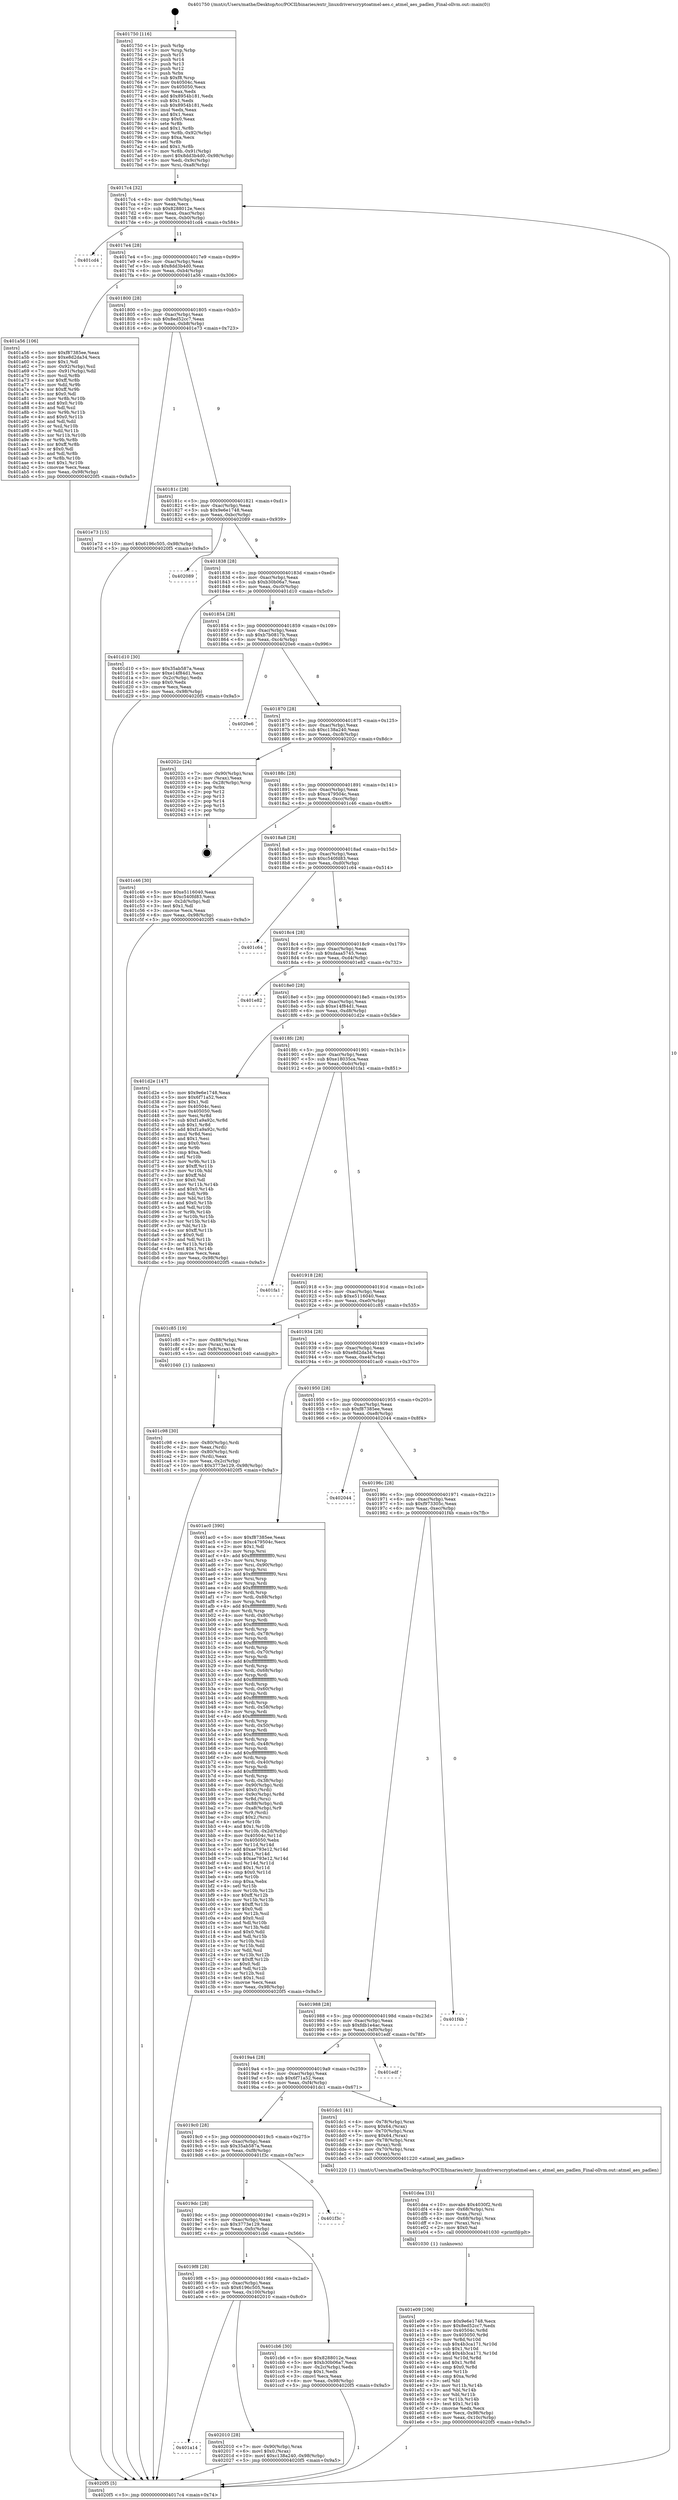 digraph "0x401750" {
  label = "0x401750 (/mnt/c/Users/mathe/Desktop/tcc/POCII/binaries/extr_linuxdriverscryptoatmel-aes.c_atmel_aes_padlen_Final-ollvm.out::main(0))"
  labelloc = "t"
  node[shape=record]

  Entry [label="",width=0.3,height=0.3,shape=circle,fillcolor=black,style=filled]
  "0x4017c4" [label="{
     0x4017c4 [32]\l
     | [instrs]\l
     &nbsp;&nbsp;0x4017c4 \<+6\>: mov -0x98(%rbp),%eax\l
     &nbsp;&nbsp;0x4017ca \<+2\>: mov %eax,%ecx\l
     &nbsp;&nbsp;0x4017cc \<+6\>: sub $0x8288012e,%ecx\l
     &nbsp;&nbsp;0x4017d2 \<+6\>: mov %eax,-0xac(%rbp)\l
     &nbsp;&nbsp;0x4017d8 \<+6\>: mov %ecx,-0xb0(%rbp)\l
     &nbsp;&nbsp;0x4017de \<+6\>: je 0000000000401cd4 \<main+0x584\>\l
  }"]
  "0x401cd4" [label="{
     0x401cd4\l
  }", style=dashed]
  "0x4017e4" [label="{
     0x4017e4 [28]\l
     | [instrs]\l
     &nbsp;&nbsp;0x4017e4 \<+5\>: jmp 00000000004017e9 \<main+0x99\>\l
     &nbsp;&nbsp;0x4017e9 \<+6\>: mov -0xac(%rbp),%eax\l
     &nbsp;&nbsp;0x4017ef \<+5\>: sub $0x8dd3b4d0,%eax\l
     &nbsp;&nbsp;0x4017f4 \<+6\>: mov %eax,-0xb4(%rbp)\l
     &nbsp;&nbsp;0x4017fa \<+6\>: je 0000000000401a56 \<main+0x306\>\l
  }"]
  Exit [label="",width=0.3,height=0.3,shape=circle,fillcolor=black,style=filled,peripheries=2]
  "0x401a56" [label="{
     0x401a56 [106]\l
     | [instrs]\l
     &nbsp;&nbsp;0x401a56 \<+5\>: mov $0xf87385ee,%eax\l
     &nbsp;&nbsp;0x401a5b \<+5\>: mov $0xe8d2da34,%ecx\l
     &nbsp;&nbsp;0x401a60 \<+2\>: mov $0x1,%dl\l
     &nbsp;&nbsp;0x401a62 \<+7\>: mov -0x92(%rbp),%sil\l
     &nbsp;&nbsp;0x401a69 \<+7\>: mov -0x91(%rbp),%dil\l
     &nbsp;&nbsp;0x401a70 \<+3\>: mov %sil,%r8b\l
     &nbsp;&nbsp;0x401a73 \<+4\>: xor $0xff,%r8b\l
     &nbsp;&nbsp;0x401a77 \<+3\>: mov %dil,%r9b\l
     &nbsp;&nbsp;0x401a7a \<+4\>: xor $0xff,%r9b\l
     &nbsp;&nbsp;0x401a7e \<+3\>: xor $0x0,%dl\l
     &nbsp;&nbsp;0x401a81 \<+3\>: mov %r8b,%r10b\l
     &nbsp;&nbsp;0x401a84 \<+4\>: and $0x0,%r10b\l
     &nbsp;&nbsp;0x401a88 \<+3\>: and %dl,%sil\l
     &nbsp;&nbsp;0x401a8b \<+3\>: mov %r9b,%r11b\l
     &nbsp;&nbsp;0x401a8e \<+4\>: and $0x0,%r11b\l
     &nbsp;&nbsp;0x401a92 \<+3\>: and %dl,%dil\l
     &nbsp;&nbsp;0x401a95 \<+3\>: or %sil,%r10b\l
     &nbsp;&nbsp;0x401a98 \<+3\>: or %dil,%r11b\l
     &nbsp;&nbsp;0x401a9b \<+3\>: xor %r11b,%r10b\l
     &nbsp;&nbsp;0x401a9e \<+3\>: or %r9b,%r8b\l
     &nbsp;&nbsp;0x401aa1 \<+4\>: xor $0xff,%r8b\l
     &nbsp;&nbsp;0x401aa5 \<+3\>: or $0x0,%dl\l
     &nbsp;&nbsp;0x401aa8 \<+3\>: and %dl,%r8b\l
     &nbsp;&nbsp;0x401aab \<+3\>: or %r8b,%r10b\l
     &nbsp;&nbsp;0x401aae \<+4\>: test $0x1,%r10b\l
     &nbsp;&nbsp;0x401ab2 \<+3\>: cmovne %ecx,%eax\l
     &nbsp;&nbsp;0x401ab5 \<+6\>: mov %eax,-0x98(%rbp)\l
     &nbsp;&nbsp;0x401abb \<+5\>: jmp 00000000004020f5 \<main+0x9a5\>\l
  }"]
  "0x401800" [label="{
     0x401800 [28]\l
     | [instrs]\l
     &nbsp;&nbsp;0x401800 \<+5\>: jmp 0000000000401805 \<main+0xb5\>\l
     &nbsp;&nbsp;0x401805 \<+6\>: mov -0xac(%rbp),%eax\l
     &nbsp;&nbsp;0x40180b \<+5\>: sub $0x8ed52cc7,%eax\l
     &nbsp;&nbsp;0x401810 \<+6\>: mov %eax,-0xb8(%rbp)\l
     &nbsp;&nbsp;0x401816 \<+6\>: je 0000000000401e73 \<main+0x723\>\l
  }"]
  "0x4020f5" [label="{
     0x4020f5 [5]\l
     | [instrs]\l
     &nbsp;&nbsp;0x4020f5 \<+5\>: jmp 00000000004017c4 \<main+0x74\>\l
  }"]
  "0x401750" [label="{
     0x401750 [116]\l
     | [instrs]\l
     &nbsp;&nbsp;0x401750 \<+1\>: push %rbp\l
     &nbsp;&nbsp;0x401751 \<+3\>: mov %rsp,%rbp\l
     &nbsp;&nbsp;0x401754 \<+2\>: push %r15\l
     &nbsp;&nbsp;0x401756 \<+2\>: push %r14\l
     &nbsp;&nbsp;0x401758 \<+2\>: push %r13\l
     &nbsp;&nbsp;0x40175a \<+2\>: push %r12\l
     &nbsp;&nbsp;0x40175c \<+1\>: push %rbx\l
     &nbsp;&nbsp;0x40175d \<+7\>: sub $0xf8,%rsp\l
     &nbsp;&nbsp;0x401764 \<+7\>: mov 0x40504c,%eax\l
     &nbsp;&nbsp;0x40176b \<+7\>: mov 0x405050,%ecx\l
     &nbsp;&nbsp;0x401772 \<+2\>: mov %eax,%edx\l
     &nbsp;&nbsp;0x401774 \<+6\>: add $0x8954b181,%edx\l
     &nbsp;&nbsp;0x40177a \<+3\>: sub $0x1,%edx\l
     &nbsp;&nbsp;0x40177d \<+6\>: sub $0x8954b181,%edx\l
     &nbsp;&nbsp;0x401783 \<+3\>: imul %edx,%eax\l
     &nbsp;&nbsp;0x401786 \<+3\>: and $0x1,%eax\l
     &nbsp;&nbsp;0x401789 \<+3\>: cmp $0x0,%eax\l
     &nbsp;&nbsp;0x40178c \<+4\>: sete %r8b\l
     &nbsp;&nbsp;0x401790 \<+4\>: and $0x1,%r8b\l
     &nbsp;&nbsp;0x401794 \<+7\>: mov %r8b,-0x92(%rbp)\l
     &nbsp;&nbsp;0x40179b \<+3\>: cmp $0xa,%ecx\l
     &nbsp;&nbsp;0x40179e \<+4\>: setl %r8b\l
     &nbsp;&nbsp;0x4017a2 \<+4\>: and $0x1,%r8b\l
     &nbsp;&nbsp;0x4017a6 \<+7\>: mov %r8b,-0x91(%rbp)\l
     &nbsp;&nbsp;0x4017ad \<+10\>: movl $0x8dd3b4d0,-0x98(%rbp)\l
     &nbsp;&nbsp;0x4017b7 \<+6\>: mov %edi,-0x9c(%rbp)\l
     &nbsp;&nbsp;0x4017bd \<+7\>: mov %rsi,-0xa8(%rbp)\l
  }"]
  "0x401a14" [label="{
     0x401a14\l
  }", style=dashed]
  "0x401e73" [label="{
     0x401e73 [15]\l
     | [instrs]\l
     &nbsp;&nbsp;0x401e73 \<+10\>: movl $0x6196c505,-0x98(%rbp)\l
     &nbsp;&nbsp;0x401e7d \<+5\>: jmp 00000000004020f5 \<main+0x9a5\>\l
  }"]
  "0x40181c" [label="{
     0x40181c [28]\l
     | [instrs]\l
     &nbsp;&nbsp;0x40181c \<+5\>: jmp 0000000000401821 \<main+0xd1\>\l
     &nbsp;&nbsp;0x401821 \<+6\>: mov -0xac(%rbp),%eax\l
     &nbsp;&nbsp;0x401827 \<+5\>: sub $0x9e6e1748,%eax\l
     &nbsp;&nbsp;0x40182c \<+6\>: mov %eax,-0xbc(%rbp)\l
     &nbsp;&nbsp;0x401832 \<+6\>: je 0000000000402089 \<main+0x939\>\l
  }"]
  "0x402010" [label="{
     0x402010 [28]\l
     | [instrs]\l
     &nbsp;&nbsp;0x402010 \<+7\>: mov -0x90(%rbp),%rax\l
     &nbsp;&nbsp;0x402017 \<+6\>: movl $0x0,(%rax)\l
     &nbsp;&nbsp;0x40201d \<+10\>: movl $0xc138a240,-0x98(%rbp)\l
     &nbsp;&nbsp;0x402027 \<+5\>: jmp 00000000004020f5 \<main+0x9a5\>\l
  }"]
  "0x402089" [label="{
     0x402089\l
  }", style=dashed]
  "0x401838" [label="{
     0x401838 [28]\l
     | [instrs]\l
     &nbsp;&nbsp;0x401838 \<+5\>: jmp 000000000040183d \<main+0xed\>\l
     &nbsp;&nbsp;0x40183d \<+6\>: mov -0xac(%rbp),%eax\l
     &nbsp;&nbsp;0x401843 \<+5\>: sub $0xb30b06a7,%eax\l
     &nbsp;&nbsp;0x401848 \<+6\>: mov %eax,-0xc0(%rbp)\l
     &nbsp;&nbsp;0x40184e \<+6\>: je 0000000000401d10 \<main+0x5c0\>\l
  }"]
  "0x401e09" [label="{
     0x401e09 [106]\l
     | [instrs]\l
     &nbsp;&nbsp;0x401e09 \<+5\>: mov $0x9e6e1748,%ecx\l
     &nbsp;&nbsp;0x401e0e \<+5\>: mov $0x8ed52cc7,%edx\l
     &nbsp;&nbsp;0x401e13 \<+8\>: mov 0x40504c,%r8d\l
     &nbsp;&nbsp;0x401e1b \<+8\>: mov 0x405050,%r9d\l
     &nbsp;&nbsp;0x401e23 \<+3\>: mov %r8d,%r10d\l
     &nbsp;&nbsp;0x401e26 \<+7\>: sub $0x4b3ca171,%r10d\l
     &nbsp;&nbsp;0x401e2d \<+4\>: sub $0x1,%r10d\l
     &nbsp;&nbsp;0x401e31 \<+7\>: add $0x4b3ca171,%r10d\l
     &nbsp;&nbsp;0x401e38 \<+4\>: imul %r10d,%r8d\l
     &nbsp;&nbsp;0x401e3c \<+4\>: and $0x1,%r8d\l
     &nbsp;&nbsp;0x401e40 \<+4\>: cmp $0x0,%r8d\l
     &nbsp;&nbsp;0x401e44 \<+4\>: sete %r11b\l
     &nbsp;&nbsp;0x401e48 \<+4\>: cmp $0xa,%r9d\l
     &nbsp;&nbsp;0x401e4c \<+3\>: setl %bl\l
     &nbsp;&nbsp;0x401e4f \<+3\>: mov %r11b,%r14b\l
     &nbsp;&nbsp;0x401e52 \<+3\>: and %bl,%r14b\l
     &nbsp;&nbsp;0x401e55 \<+3\>: xor %bl,%r11b\l
     &nbsp;&nbsp;0x401e58 \<+3\>: or %r11b,%r14b\l
     &nbsp;&nbsp;0x401e5b \<+4\>: test $0x1,%r14b\l
     &nbsp;&nbsp;0x401e5f \<+3\>: cmovne %edx,%ecx\l
     &nbsp;&nbsp;0x401e62 \<+6\>: mov %ecx,-0x98(%rbp)\l
     &nbsp;&nbsp;0x401e68 \<+6\>: mov %eax,-0x10c(%rbp)\l
     &nbsp;&nbsp;0x401e6e \<+5\>: jmp 00000000004020f5 \<main+0x9a5\>\l
  }"]
  "0x401d10" [label="{
     0x401d10 [30]\l
     | [instrs]\l
     &nbsp;&nbsp;0x401d10 \<+5\>: mov $0x35ab587a,%eax\l
     &nbsp;&nbsp;0x401d15 \<+5\>: mov $0xe14f84d1,%ecx\l
     &nbsp;&nbsp;0x401d1a \<+3\>: mov -0x2c(%rbp),%edx\l
     &nbsp;&nbsp;0x401d1d \<+3\>: cmp $0x0,%edx\l
     &nbsp;&nbsp;0x401d20 \<+3\>: cmove %ecx,%eax\l
     &nbsp;&nbsp;0x401d23 \<+6\>: mov %eax,-0x98(%rbp)\l
     &nbsp;&nbsp;0x401d29 \<+5\>: jmp 00000000004020f5 \<main+0x9a5\>\l
  }"]
  "0x401854" [label="{
     0x401854 [28]\l
     | [instrs]\l
     &nbsp;&nbsp;0x401854 \<+5\>: jmp 0000000000401859 \<main+0x109\>\l
     &nbsp;&nbsp;0x401859 \<+6\>: mov -0xac(%rbp),%eax\l
     &nbsp;&nbsp;0x40185f \<+5\>: sub $0xb7b0817b,%eax\l
     &nbsp;&nbsp;0x401864 \<+6\>: mov %eax,-0xc4(%rbp)\l
     &nbsp;&nbsp;0x40186a \<+6\>: je 00000000004020e6 \<main+0x996\>\l
  }"]
  "0x401dea" [label="{
     0x401dea [31]\l
     | [instrs]\l
     &nbsp;&nbsp;0x401dea \<+10\>: movabs $0x4030f2,%rdi\l
     &nbsp;&nbsp;0x401df4 \<+4\>: mov -0x68(%rbp),%rsi\l
     &nbsp;&nbsp;0x401df8 \<+3\>: mov %rax,(%rsi)\l
     &nbsp;&nbsp;0x401dfb \<+4\>: mov -0x68(%rbp),%rax\l
     &nbsp;&nbsp;0x401dff \<+3\>: mov (%rax),%rsi\l
     &nbsp;&nbsp;0x401e02 \<+2\>: mov $0x0,%al\l
     &nbsp;&nbsp;0x401e04 \<+5\>: call 0000000000401030 \<printf@plt\>\l
     | [calls]\l
     &nbsp;&nbsp;0x401030 \{1\} (unknown)\l
  }"]
  "0x4020e6" [label="{
     0x4020e6\l
  }", style=dashed]
  "0x401870" [label="{
     0x401870 [28]\l
     | [instrs]\l
     &nbsp;&nbsp;0x401870 \<+5\>: jmp 0000000000401875 \<main+0x125\>\l
     &nbsp;&nbsp;0x401875 \<+6\>: mov -0xac(%rbp),%eax\l
     &nbsp;&nbsp;0x40187b \<+5\>: sub $0xc138a240,%eax\l
     &nbsp;&nbsp;0x401880 \<+6\>: mov %eax,-0xc8(%rbp)\l
     &nbsp;&nbsp;0x401886 \<+6\>: je 000000000040202c \<main+0x8dc\>\l
  }"]
  "0x4019f8" [label="{
     0x4019f8 [28]\l
     | [instrs]\l
     &nbsp;&nbsp;0x4019f8 \<+5\>: jmp 00000000004019fd \<main+0x2ad\>\l
     &nbsp;&nbsp;0x4019fd \<+6\>: mov -0xac(%rbp),%eax\l
     &nbsp;&nbsp;0x401a03 \<+5\>: sub $0x6196c505,%eax\l
     &nbsp;&nbsp;0x401a08 \<+6\>: mov %eax,-0x100(%rbp)\l
     &nbsp;&nbsp;0x401a0e \<+6\>: je 0000000000402010 \<main+0x8c0\>\l
  }"]
  "0x40202c" [label="{
     0x40202c [24]\l
     | [instrs]\l
     &nbsp;&nbsp;0x40202c \<+7\>: mov -0x90(%rbp),%rax\l
     &nbsp;&nbsp;0x402033 \<+2\>: mov (%rax),%eax\l
     &nbsp;&nbsp;0x402035 \<+4\>: lea -0x28(%rbp),%rsp\l
     &nbsp;&nbsp;0x402039 \<+1\>: pop %rbx\l
     &nbsp;&nbsp;0x40203a \<+2\>: pop %r12\l
     &nbsp;&nbsp;0x40203c \<+2\>: pop %r13\l
     &nbsp;&nbsp;0x40203e \<+2\>: pop %r14\l
     &nbsp;&nbsp;0x402040 \<+2\>: pop %r15\l
     &nbsp;&nbsp;0x402042 \<+1\>: pop %rbp\l
     &nbsp;&nbsp;0x402043 \<+1\>: ret\l
  }"]
  "0x40188c" [label="{
     0x40188c [28]\l
     | [instrs]\l
     &nbsp;&nbsp;0x40188c \<+5\>: jmp 0000000000401891 \<main+0x141\>\l
     &nbsp;&nbsp;0x401891 \<+6\>: mov -0xac(%rbp),%eax\l
     &nbsp;&nbsp;0x401897 \<+5\>: sub $0xc479504c,%eax\l
     &nbsp;&nbsp;0x40189c \<+6\>: mov %eax,-0xcc(%rbp)\l
     &nbsp;&nbsp;0x4018a2 \<+6\>: je 0000000000401c46 \<main+0x4f6\>\l
  }"]
  "0x401cb6" [label="{
     0x401cb6 [30]\l
     | [instrs]\l
     &nbsp;&nbsp;0x401cb6 \<+5\>: mov $0x8288012e,%eax\l
     &nbsp;&nbsp;0x401cbb \<+5\>: mov $0xb30b06a7,%ecx\l
     &nbsp;&nbsp;0x401cc0 \<+3\>: mov -0x2c(%rbp),%edx\l
     &nbsp;&nbsp;0x401cc3 \<+3\>: cmp $0x1,%edx\l
     &nbsp;&nbsp;0x401cc6 \<+3\>: cmovl %ecx,%eax\l
     &nbsp;&nbsp;0x401cc9 \<+6\>: mov %eax,-0x98(%rbp)\l
     &nbsp;&nbsp;0x401ccf \<+5\>: jmp 00000000004020f5 \<main+0x9a5\>\l
  }"]
  "0x401c46" [label="{
     0x401c46 [30]\l
     | [instrs]\l
     &nbsp;&nbsp;0x401c46 \<+5\>: mov $0xe5116040,%eax\l
     &nbsp;&nbsp;0x401c4b \<+5\>: mov $0xc540fd83,%ecx\l
     &nbsp;&nbsp;0x401c50 \<+3\>: mov -0x2d(%rbp),%dl\l
     &nbsp;&nbsp;0x401c53 \<+3\>: test $0x1,%dl\l
     &nbsp;&nbsp;0x401c56 \<+3\>: cmovne %ecx,%eax\l
     &nbsp;&nbsp;0x401c59 \<+6\>: mov %eax,-0x98(%rbp)\l
     &nbsp;&nbsp;0x401c5f \<+5\>: jmp 00000000004020f5 \<main+0x9a5\>\l
  }"]
  "0x4018a8" [label="{
     0x4018a8 [28]\l
     | [instrs]\l
     &nbsp;&nbsp;0x4018a8 \<+5\>: jmp 00000000004018ad \<main+0x15d\>\l
     &nbsp;&nbsp;0x4018ad \<+6\>: mov -0xac(%rbp),%eax\l
     &nbsp;&nbsp;0x4018b3 \<+5\>: sub $0xc540fd83,%eax\l
     &nbsp;&nbsp;0x4018b8 \<+6\>: mov %eax,-0xd0(%rbp)\l
     &nbsp;&nbsp;0x4018be \<+6\>: je 0000000000401c64 \<main+0x514\>\l
  }"]
  "0x4019dc" [label="{
     0x4019dc [28]\l
     | [instrs]\l
     &nbsp;&nbsp;0x4019dc \<+5\>: jmp 00000000004019e1 \<main+0x291\>\l
     &nbsp;&nbsp;0x4019e1 \<+6\>: mov -0xac(%rbp),%eax\l
     &nbsp;&nbsp;0x4019e7 \<+5\>: sub $0x3773e129,%eax\l
     &nbsp;&nbsp;0x4019ec \<+6\>: mov %eax,-0xfc(%rbp)\l
     &nbsp;&nbsp;0x4019f2 \<+6\>: je 0000000000401cb6 \<main+0x566\>\l
  }"]
  "0x401c64" [label="{
     0x401c64\l
  }", style=dashed]
  "0x4018c4" [label="{
     0x4018c4 [28]\l
     | [instrs]\l
     &nbsp;&nbsp;0x4018c4 \<+5\>: jmp 00000000004018c9 \<main+0x179\>\l
     &nbsp;&nbsp;0x4018c9 \<+6\>: mov -0xac(%rbp),%eax\l
     &nbsp;&nbsp;0x4018cf \<+5\>: sub $0xdaaa5745,%eax\l
     &nbsp;&nbsp;0x4018d4 \<+6\>: mov %eax,-0xd4(%rbp)\l
     &nbsp;&nbsp;0x4018da \<+6\>: je 0000000000401e82 \<main+0x732\>\l
  }"]
  "0x401f3c" [label="{
     0x401f3c\l
  }", style=dashed]
  "0x401e82" [label="{
     0x401e82\l
  }", style=dashed]
  "0x4018e0" [label="{
     0x4018e0 [28]\l
     | [instrs]\l
     &nbsp;&nbsp;0x4018e0 \<+5\>: jmp 00000000004018e5 \<main+0x195\>\l
     &nbsp;&nbsp;0x4018e5 \<+6\>: mov -0xac(%rbp),%eax\l
     &nbsp;&nbsp;0x4018eb \<+5\>: sub $0xe14f84d1,%eax\l
     &nbsp;&nbsp;0x4018f0 \<+6\>: mov %eax,-0xd8(%rbp)\l
     &nbsp;&nbsp;0x4018f6 \<+6\>: je 0000000000401d2e \<main+0x5de\>\l
  }"]
  "0x4019c0" [label="{
     0x4019c0 [28]\l
     | [instrs]\l
     &nbsp;&nbsp;0x4019c0 \<+5\>: jmp 00000000004019c5 \<main+0x275\>\l
     &nbsp;&nbsp;0x4019c5 \<+6\>: mov -0xac(%rbp),%eax\l
     &nbsp;&nbsp;0x4019cb \<+5\>: sub $0x35ab587a,%eax\l
     &nbsp;&nbsp;0x4019d0 \<+6\>: mov %eax,-0xf8(%rbp)\l
     &nbsp;&nbsp;0x4019d6 \<+6\>: je 0000000000401f3c \<main+0x7ec\>\l
  }"]
  "0x401d2e" [label="{
     0x401d2e [147]\l
     | [instrs]\l
     &nbsp;&nbsp;0x401d2e \<+5\>: mov $0x9e6e1748,%eax\l
     &nbsp;&nbsp;0x401d33 \<+5\>: mov $0x6f71a52,%ecx\l
     &nbsp;&nbsp;0x401d38 \<+2\>: mov $0x1,%dl\l
     &nbsp;&nbsp;0x401d3a \<+7\>: mov 0x40504c,%esi\l
     &nbsp;&nbsp;0x401d41 \<+7\>: mov 0x405050,%edi\l
     &nbsp;&nbsp;0x401d48 \<+3\>: mov %esi,%r8d\l
     &nbsp;&nbsp;0x401d4b \<+7\>: sub $0xf1a9a92c,%r8d\l
     &nbsp;&nbsp;0x401d52 \<+4\>: sub $0x1,%r8d\l
     &nbsp;&nbsp;0x401d56 \<+7\>: add $0xf1a9a92c,%r8d\l
     &nbsp;&nbsp;0x401d5d \<+4\>: imul %r8d,%esi\l
     &nbsp;&nbsp;0x401d61 \<+3\>: and $0x1,%esi\l
     &nbsp;&nbsp;0x401d64 \<+3\>: cmp $0x0,%esi\l
     &nbsp;&nbsp;0x401d67 \<+4\>: sete %r9b\l
     &nbsp;&nbsp;0x401d6b \<+3\>: cmp $0xa,%edi\l
     &nbsp;&nbsp;0x401d6e \<+4\>: setl %r10b\l
     &nbsp;&nbsp;0x401d72 \<+3\>: mov %r9b,%r11b\l
     &nbsp;&nbsp;0x401d75 \<+4\>: xor $0xff,%r11b\l
     &nbsp;&nbsp;0x401d79 \<+3\>: mov %r10b,%bl\l
     &nbsp;&nbsp;0x401d7c \<+3\>: xor $0xff,%bl\l
     &nbsp;&nbsp;0x401d7f \<+3\>: xor $0x0,%dl\l
     &nbsp;&nbsp;0x401d82 \<+3\>: mov %r11b,%r14b\l
     &nbsp;&nbsp;0x401d85 \<+4\>: and $0x0,%r14b\l
     &nbsp;&nbsp;0x401d89 \<+3\>: and %dl,%r9b\l
     &nbsp;&nbsp;0x401d8c \<+3\>: mov %bl,%r15b\l
     &nbsp;&nbsp;0x401d8f \<+4\>: and $0x0,%r15b\l
     &nbsp;&nbsp;0x401d93 \<+3\>: and %dl,%r10b\l
     &nbsp;&nbsp;0x401d96 \<+3\>: or %r9b,%r14b\l
     &nbsp;&nbsp;0x401d99 \<+3\>: or %r10b,%r15b\l
     &nbsp;&nbsp;0x401d9c \<+3\>: xor %r15b,%r14b\l
     &nbsp;&nbsp;0x401d9f \<+3\>: or %bl,%r11b\l
     &nbsp;&nbsp;0x401da2 \<+4\>: xor $0xff,%r11b\l
     &nbsp;&nbsp;0x401da6 \<+3\>: or $0x0,%dl\l
     &nbsp;&nbsp;0x401da9 \<+3\>: and %dl,%r11b\l
     &nbsp;&nbsp;0x401dac \<+3\>: or %r11b,%r14b\l
     &nbsp;&nbsp;0x401daf \<+4\>: test $0x1,%r14b\l
     &nbsp;&nbsp;0x401db3 \<+3\>: cmovne %ecx,%eax\l
     &nbsp;&nbsp;0x401db6 \<+6\>: mov %eax,-0x98(%rbp)\l
     &nbsp;&nbsp;0x401dbc \<+5\>: jmp 00000000004020f5 \<main+0x9a5\>\l
  }"]
  "0x4018fc" [label="{
     0x4018fc [28]\l
     | [instrs]\l
     &nbsp;&nbsp;0x4018fc \<+5\>: jmp 0000000000401901 \<main+0x1b1\>\l
     &nbsp;&nbsp;0x401901 \<+6\>: mov -0xac(%rbp),%eax\l
     &nbsp;&nbsp;0x401907 \<+5\>: sub $0xe18035ca,%eax\l
     &nbsp;&nbsp;0x40190c \<+6\>: mov %eax,-0xdc(%rbp)\l
     &nbsp;&nbsp;0x401912 \<+6\>: je 0000000000401fa1 \<main+0x851\>\l
  }"]
  "0x401dc1" [label="{
     0x401dc1 [41]\l
     | [instrs]\l
     &nbsp;&nbsp;0x401dc1 \<+4\>: mov -0x78(%rbp),%rax\l
     &nbsp;&nbsp;0x401dc5 \<+7\>: movq $0x64,(%rax)\l
     &nbsp;&nbsp;0x401dcc \<+4\>: mov -0x70(%rbp),%rax\l
     &nbsp;&nbsp;0x401dd0 \<+7\>: movq $0x64,(%rax)\l
     &nbsp;&nbsp;0x401dd7 \<+4\>: mov -0x78(%rbp),%rax\l
     &nbsp;&nbsp;0x401ddb \<+3\>: mov (%rax),%rdi\l
     &nbsp;&nbsp;0x401dde \<+4\>: mov -0x70(%rbp),%rax\l
     &nbsp;&nbsp;0x401de2 \<+3\>: mov (%rax),%rsi\l
     &nbsp;&nbsp;0x401de5 \<+5\>: call 0000000000401220 \<atmel_aes_padlen\>\l
     | [calls]\l
     &nbsp;&nbsp;0x401220 \{1\} (/mnt/c/Users/mathe/Desktop/tcc/POCII/binaries/extr_linuxdriverscryptoatmel-aes.c_atmel_aes_padlen_Final-ollvm.out::atmel_aes_padlen)\l
  }"]
  "0x401fa1" [label="{
     0x401fa1\l
  }", style=dashed]
  "0x401918" [label="{
     0x401918 [28]\l
     | [instrs]\l
     &nbsp;&nbsp;0x401918 \<+5\>: jmp 000000000040191d \<main+0x1cd\>\l
     &nbsp;&nbsp;0x40191d \<+6\>: mov -0xac(%rbp),%eax\l
     &nbsp;&nbsp;0x401923 \<+5\>: sub $0xe5116040,%eax\l
     &nbsp;&nbsp;0x401928 \<+6\>: mov %eax,-0xe0(%rbp)\l
     &nbsp;&nbsp;0x40192e \<+6\>: je 0000000000401c85 \<main+0x535\>\l
  }"]
  "0x4019a4" [label="{
     0x4019a4 [28]\l
     | [instrs]\l
     &nbsp;&nbsp;0x4019a4 \<+5\>: jmp 00000000004019a9 \<main+0x259\>\l
     &nbsp;&nbsp;0x4019a9 \<+6\>: mov -0xac(%rbp),%eax\l
     &nbsp;&nbsp;0x4019af \<+5\>: sub $0x6f71a52,%eax\l
     &nbsp;&nbsp;0x4019b4 \<+6\>: mov %eax,-0xf4(%rbp)\l
     &nbsp;&nbsp;0x4019ba \<+6\>: je 0000000000401dc1 \<main+0x671\>\l
  }"]
  "0x401c85" [label="{
     0x401c85 [19]\l
     | [instrs]\l
     &nbsp;&nbsp;0x401c85 \<+7\>: mov -0x88(%rbp),%rax\l
     &nbsp;&nbsp;0x401c8c \<+3\>: mov (%rax),%rax\l
     &nbsp;&nbsp;0x401c8f \<+4\>: mov 0x8(%rax),%rdi\l
     &nbsp;&nbsp;0x401c93 \<+5\>: call 0000000000401040 \<atoi@plt\>\l
     | [calls]\l
     &nbsp;&nbsp;0x401040 \{1\} (unknown)\l
  }"]
  "0x401934" [label="{
     0x401934 [28]\l
     | [instrs]\l
     &nbsp;&nbsp;0x401934 \<+5\>: jmp 0000000000401939 \<main+0x1e9\>\l
     &nbsp;&nbsp;0x401939 \<+6\>: mov -0xac(%rbp),%eax\l
     &nbsp;&nbsp;0x40193f \<+5\>: sub $0xe8d2da34,%eax\l
     &nbsp;&nbsp;0x401944 \<+6\>: mov %eax,-0xe4(%rbp)\l
     &nbsp;&nbsp;0x40194a \<+6\>: je 0000000000401ac0 \<main+0x370\>\l
  }"]
  "0x401edf" [label="{
     0x401edf\l
  }", style=dashed]
  "0x401ac0" [label="{
     0x401ac0 [390]\l
     | [instrs]\l
     &nbsp;&nbsp;0x401ac0 \<+5\>: mov $0xf87385ee,%eax\l
     &nbsp;&nbsp;0x401ac5 \<+5\>: mov $0xc479504c,%ecx\l
     &nbsp;&nbsp;0x401aca \<+2\>: mov $0x1,%dl\l
     &nbsp;&nbsp;0x401acc \<+3\>: mov %rsp,%rsi\l
     &nbsp;&nbsp;0x401acf \<+4\>: add $0xfffffffffffffff0,%rsi\l
     &nbsp;&nbsp;0x401ad3 \<+3\>: mov %rsi,%rsp\l
     &nbsp;&nbsp;0x401ad6 \<+7\>: mov %rsi,-0x90(%rbp)\l
     &nbsp;&nbsp;0x401add \<+3\>: mov %rsp,%rsi\l
     &nbsp;&nbsp;0x401ae0 \<+4\>: add $0xfffffffffffffff0,%rsi\l
     &nbsp;&nbsp;0x401ae4 \<+3\>: mov %rsi,%rsp\l
     &nbsp;&nbsp;0x401ae7 \<+3\>: mov %rsp,%rdi\l
     &nbsp;&nbsp;0x401aea \<+4\>: add $0xfffffffffffffff0,%rdi\l
     &nbsp;&nbsp;0x401aee \<+3\>: mov %rdi,%rsp\l
     &nbsp;&nbsp;0x401af1 \<+7\>: mov %rdi,-0x88(%rbp)\l
     &nbsp;&nbsp;0x401af8 \<+3\>: mov %rsp,%rdi\l
     &nbsp;&nbsp;0x401afb \<+4\>: add $0xfffffffffffffff0,%rdi\l
     &nbsp;&nbsp;0x401aff \<+3\>: mov %rdi,%rsp\l
     &nbsp;&nbsp;0x401b02 \<+4\>: mov %rdi,-0x80(%rbp)\l
     &nbsp;&nbsp;0x401b06 \<+3\>: mov %rsp,%rdi\l
     &nbsp;&nbsp;0x401b09 \<+4\>: add $0xfffffffffffffff0,%rdi\l
     &nbsp;&nbsp;0x401b0d \<+3\>: mov %rdi,%rsp\l
     &nbsp;&nbsp;0x401b10 \<+4\>: mov %rdi,-0x78(%rbp)\l
     &nbsp;&nbsp;0x401b14 \<+3\>: mov %rsp,%rdi\l
     &nbsp;&nbsp;0x401b17 \<+4\>: add $0xfffffffffffffff0,%rdi\l
     &nbsp;&nbsp;0x401b1b \<+3\>: mov %rdi,%rsp\l
     &nbsp;&nbsp;0x401b1e \<+4\>: mov %rdi,-0x70(%rbp)\l
     &nbsp;&nbsp;0x401b22 \<+3\>: mov %rsp,%rdi\l
     &nbsp;&nbsp;0x401b25 \<+4\>: add $0xfffffffffffffff0,%rdi\l
     &nbsp;&nbsp;0x401b29 \<+3\>: mov %rdi,%rsp\l
     &nbsp;&nbsp;0x401b2c \<+4\>: mov %rdi,-0x68(%rbp)\l
     &nbsp;&nbsp;0x401b30 \<+3\>: mov %rsp,%rdi\l
     &nbsp;&nbsp;0x401b33 \<+4\>: add $0xfffffffffffffff0,%rdi\l
     &nbsp;&nbsp;0x401b37 \<+3\>: mov %rdi,%rsp\l
     &nbsp;&nbsp;0x401b3a \<+4\>: mov %rdi,-0x60(%rbp)\l
     &nbsp;&nbsp;0x401b3e \<+3\>: mov %rsp,%rdi\l
     &nbsp;&nbsp;0x401b41 \<+4\>: add $0xfffffffffffffff0,%rdi\l
     &nbsp;&nbsp;0x401b45 \<+3\>: mov %rdi,%rsp\l
     &nbsp;&nbsp;0x401b48 \<+4\>: mov %rdi,-0x58(%rbp)\l
     &nbsp;&nbsp;0x401b4c \<+3\>: mov %rsp,%rdi\l
     &nbsp;&nbsp;0x401b4f \<+4\>: add $0xfffffffffffffff0,%rdi\l
     &nbsp;&nbsp;0x401b53 \<+3\>: mov %rdi,%rsp\l
     &nbsp;&nbsp;0x401b56 \<+4\>: mov %rdi,-0x50(%rbp)\l
     &nbsp;&nbsp;0x401b5a \<+3\>: mov %rsp,%rdi\l
     &nbsp;&nbsp;0x401b5d \<+4\>: add $0xfffffffffffffff0,%rdi\l
     &nbsp;&nbsp;0x401b61 \<+3\>: mov %rdi,%rsp\l
     &nbsp;&nbsp;0x401b64 \<+4\>: mov %rdi,-0x48(%rbp)\l
     &nbsp;&nbsp;0x401b68 \<+3\>: mov %rsp,%rdi\l
     &nbsp;&nbsp;0x401b6b \<+4\>: add $0xfffffffffffffff0,%rdi\l
     &nbsp;&nbsp;0x401b6f \<+3\>: mov %rdi,%rsp\l
     &nbsp;&nbsp;0x401b72 \<+4\>: mov %rdi,-0x40(%rbp)\l
     &nbsp;&nbsp;0x401b76 \<+3\>: mov %rsp,%rdi\l
     &nbsp;&nbsp;0x401b79 \<+4\>: add $0xfffffffffffffff0,%rdi\l
     &nbsp;&nbsp;0x401b7d \<+3\>: mov %rdi,%rsp\l
     &nbsp;&nbsp;0x401b80 \<+4\>: mov %rdi,-0x38(%rbp)\l
     &nbsp;&nbsp;0x401b84 \<+7\>: mov -0x90(%rbp),%rdi\l
     &nbsp;&nbsp;0x401b8b \<+6\>: movl $0x0,(%rdi)\l
     &nbsp;&nbsp;0x401b91 \<+7\>: mov -0x9c(%rbp),%r8d\l
     &nbsp;&nbsp;0x401b98 \<+3\>: mov %r8d,(%rsi)\l
     &nbsp;&nbsp;0x401b9b \<+7\>: mov -0x88(%rbp),%rdi\l
     &nbsp;&nbsp;0x401ba2 \<+7\>: mov -0xa8(%rbp),%r9\l
     &nbsp;&nbsp;0x401ba9 \<+3\>: mov %r9,(%rdi)\l
     &nbsp;&nbsp;0x401bac \<+3\>: cmpl $0x2,(%rsi)\l
     &nbsp;&nbsp;0x401baf \<+4\>: setne %r10b\l
     &nbsp;&nbsp;0x401bb3 \<+4\>: and $0x1,%r10b\l
     &nbsp;&nbsp;0x401bb7 \<+4\>: mov %r10b,-0x2d(%rbp)\l
     &nbsp;&nbsp;0x401bbb \<+8\>: mov 0x40504c,%r11d\l
     &nbsp;&nbsp;0x401bc3 \<+7\>: mov 0x405050,%ebx\l
     &nbsp;&nbsp;0x401bca \<+3\>: mov %r11d,%r14d\l
     &nbsp;&nbsp;0x401bcd \<+7\>: add $0xae793e12,%r14d\l
     &nbsp;&nbsp;0x401bd4 \<+4\>: sub $0x1,%r14d\l
     &nbsp;&nbsp;0x401bd8 \<+7\>: sub $0xae793e12,%r14d\l
     &nbsp;&nbsp;0x401bdf \<+4\>: imul %r14d,%r11d\l
     &nbsp;&nbsp;0x401be3 \<+4\>: and $0x1,%r11d\l
     &nbsp;&nbsp;0x401be7 \<+4\>: cmp $0x0,%r11d\l
     &nbsp;&nbsp;0x401beb \<+4\>: sete %r10b\l
     &nbsp;&nbsp;0x401bef \<+3\>: cmp $0xa,%ebx\l
     &nbsp;&nbsp;0x401bf2 \<+4\>: setl %r15b\l
     &nbsp;&nbsp;0x401bf6 \<+3\>: mov %r10b,%r12b\l
     &nbsp;&nbsp;0x401bf9 \<+4\>: xor $0xff,%r12b\l
     &nbsp;&nbsp;0x401bfd \<+3\>: mov %r15b,%r13b\l
     &nbsp;&nbsp;0x401c00 \<+4\>: xor $0xff,%r13b\l
     &nbsp;&nbsp;0x401c04 \<+3\>: xor $0x0,%dl\l
     &nbsp;&nbsp;0x401c07 \<+3\>: mov %r12b,%sil\l
     &nbsp;&nbsp;0x401c0a \<+4\>: and $0x0,%sil\l
     &nbsp;&nbsp;0x401c0e \<+3\>: and %dl,%r10b\l
     &nbsp;&nbsp;0x401c11 \<+3\>: mov %r13b,%dil\l
     &nbsp;&nbsp;0x401c14 \<+4\>: and $0x0,%dil\l
     &nbsp;&nbsp;0x401c18 \<+3\>: and %dl,%r15b\l
     &nbsp;&nbsp;0x401c1b \<+3\>: or %r10b,%sil\l
     &nbsp;&nbsp;0x401c1e \<+3\>: or %r15b,%dil\l
     &nbsp;&nbsp;0x401c21 \<+3\>: xor %dil,%sil\l
     &nbsp;&nbsp;0x401c24 \<+3\>: or %r13b,%r12b\l
     &nbsp;&nbsp;0x401c27 \<+4\>: xor $0xff,%r12b\l
     &nbsp;&nbsp;0x401c2b \<+3\>: or $0x0,%dl\l
     &nbsp;&nbsp;0x401c2e \<+3\>: and %dl,%r12b\l
     &nbsp;&nbsp;0x401c31 \<+3\>: or %r12b,%sil\l
     &nbsp;&nbsp;0x401c34 \<+4\>: test $0x1,%sil\l
     &nbsp;&nbsp;0x401c38 \<+3\>: cmovne %ecx,%eax\l
     &nbsp;&nbsp;0x401c3b \<+6\>: mov %eax,-0x98(%rbp)\l
     &nbsp;&nbsp;0x401c41 \<+5\>: jmp 00000000004020f5 \<main+0x9a5\>\l
  }"]
  "0x401950" [label="{
     0x401950 [28]\l
     | [instrs]\l
     &nbsp;&nbsp;0x401950 \<+5\>: jmp 0000000000401955 \<main+0x205\>\l
     &nbsp;&nbsp;0x401955 \<+6\>: mov -0xac(%rbp),%eax\l
     &nbsp;&nbsp;0x40195b \<+5\>: sub $0xf87385ee,%eax\l
     &nbsp;&nbsp;0x401960 \<+6\>: mov %eax,-0xe8(%rbp)\l
     &nbsp;&nbsp;0x401966 \<+6\>: je 0000000000402044 \<main+0x8f4\>\l
  }"]
  "0x401988" [label="{
     0x401988 [28]\l
     | [instrs]\l
     &nbsp;&nbsp;0x401988 \<+5\>: jmp 000000000040198d \<main+0x23d\>\l
     &nbsp;&nbsp;0x40198d \<+6\>: mov -0xac(%rbp),%eax\l
     &nbsp;&nbsp;0x401993 \<+5\>: sub $0xfdb1e4ac,%eax\l
     &nbsp;&nbsp;0x401998 \<+6\>: mov %eax,-0xf0(%rbp)\l
     &nbsp;&nbsp;0x40199e \<+6\>: je 0000000000401edf \<main+0x78f\>\l
  }"]
  "0x401c98" [label="{
     0x401c98 [30]\l
     | [instrs]\l
     &nbsp;&nbsp;0x401c98 \<+4\>: mov -0x80(%rbp),%rdi\l
     &nbsp;&nbsp;0x401c9c \<+2\>: mov %eax,(%rdi)\l
     &nbsp;&nbsp;0x401c9e \<+4\>: mov -0x80(%rbp),%rdi\l
     &nbsp;&nbsp;0x401ca2 \<+2\>: mov (%rdi),%eax\l
     &nbsp;&nbsp;0x401ca4 \<+3\>: mov %eax,-0x2c(%rbp)\l
     &nbsp;&nbsp;0x401ca7 \<+10\>: movl $0x3773e129,-0x98(%rbp)\l
     &nbsp;&nbsp;0x401cb1 \<+5\>: jmp 00000000004020f5 \<main+0x9a5\>\l
  }"]
  "0x401f4b" [label="{
     0x401f4b\l
  }", style=dashed]
  "0x402044" [label="{
     0x402044\l
  }", style=dashed]
  "0x40196c" [label="{
     0x40196c [28]\l
     | [instrs]\l
     &nbsp;&nbsp;0x40196c \<+5\>: jmp 0000000000401971 \<main+0x221\>\l
     &nbsp;&nbsp;0x401971 \<+6\>: mov -0xac(%rbp),%eax\l
     &nbsp;&nbsp;0x401977 \<+5\>: sub $0xf973305c,%eax\l
     &nbsp;&nbsp;0x40197c \<+6\>: mov %eax,-0xec(%rbp)\l
     &nbsp;&nbsp;0x401982 \<+6\>: je 0000000000401f4b \<main+0x7fb\>\l
  }"]
  Entry -> "0x401750" [label=" 1"]
  "0x4017c4" -> "0x401cd4" [label=" 0"]
  "0x4017c4" -> "0x4017e4" [label=" 11"]
  "0x40202c" -> Exit [label=" 1"]
  "0x4017e4" -> "0x401a56" [label=" 1"]
  "0x4017e4" -> "0x401800" [label=" 10"]
  "0x401a56" -> "0x4020f5" [label=" 1"]
  "0x401750" -> "0x4017c4" [label=" 1"]
  "0x4020f5" -> "0x4017c4" [label=" 10"]
  "0x402010" -> "0x4020f5" [label=" 1"]
  "0x401800" -> "0x401e73" [label=" 1"]
  "0x401800" -> "0x40181c" [label=" 9"]
  "0x4019f8" -> "0x401a14" [label=" 0"]
  "0x40181c" -> "0x402089" [label=" 0"]
  "0x40181c" -> "0x401838" [label=" 9"]
  "0x4019f8" -> "0x402010" [label=" 1"]
  "0x401838" -> "0x401d10" [label=" 1"]
  "0x401838" -> "0x401854" [label=" 8"]
  "0x401e73" -> "0x4020f5" [label=" 1"]
  "0x401854" -> "0x4020e6" [label=" 0"]
  "0x401854" -> "0x401870" [label=" 8"]
  "0x401e09" -> "0x4020f5" [label=" 1"]
  "0x401870" -> "0x40202c" [label=" 1"]
  "0x401870" -> "0x40188c" [label=" 7"]
  "0x401dea" -> "0x401e09" [label=" 1"]
  "0x40188c" -> "0x401c46" [label=" 1"]
  "0x40188c" -> "0x4018a8" [label=" 6"]
  "0x401dc1" -> "0x401dea" [label=" 1"]
  "0x4018a8" -> "0x401c64" [label=" 0"]
  "0x4018a8" -> "0x4018c4" [label=" 6"]
  "0x401d10" -> "0x4020f5" [label=" 1"]
  "0x4018c4" -> "0x401e82" [label=" 0"]
  "0x4018c4" -> "0x4018e0" [label=" 6"]
  "0x401cb6" -> "0x4020f5" [label=" 1"]
  "0x4018e0" -> "0x401d2e" [label=" 1"]
  "0x4018e0" -> "0x4018fc" [label=" 5"]
  "0x4019dc" -> "0x401cb6" [label=" 1"]
  "0x4018fc" -> "0x401fa1" [label=" 0"]
  "0x4018fc" -> "0x401918" [label=" 5"]
  "0x401d2e" -> "0x4020f5" [label=" 1"]
  "0x401918" -> "0x401c85" [label=" 1"]
  "0x401918" -> "0x401934" [label=" 4"]
  "0x4019c0" -> "0x401f3c" [label=" 0"]
  "0x401934" -> "0x401ac0" [label=" 1"]
  "0x401934" -> "0x401950" [label=" 3"]
  "0x4019dc" -> "0x4019f8" [label=" 1"]
  "0x401ac0" -> "0x4020f5" [label=" 1"]
  "0x401c46" -> "0x4020f5" [label=" 1"]
  "0x401c85" -> "0x401c98" [label=" 1"]
  "0x401c98" -> "0x4020f5" [label=" 1"]
  "0x4019a4" -> "0x401dc1" [label=" 1"]
  "0x401950" -> "0x402044" [label=" 0"]
  "0x401950" -> "0x40196c" [label=" 3"]
  "0x4019c0" -> "0x4019dc" [label=" 2"]
  "0x40196c" -> "0x401f4b" [label=" 0"]
  "0x40196c" -> "0x401988" [label=" 3"]
  "0x4019a4" -> "0x4019c0" [label=" 2"]
  "0x401988" -> "0x401edf" [label=" 0"]
  "0x401988" -> "0x4019a4" [label=" 3"]
}
